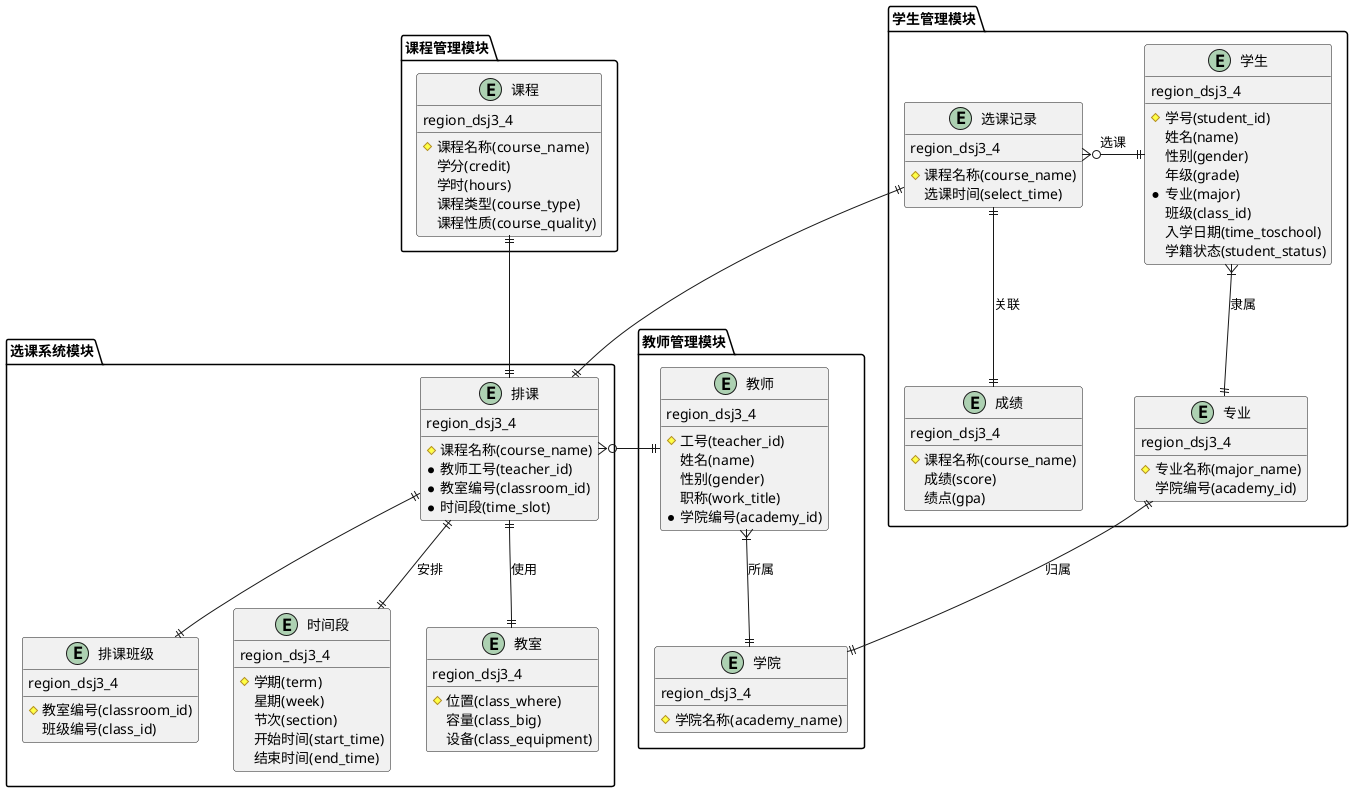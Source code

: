 @startuml
' skinparam {
'     defaultFontName "宋体"
'     entityBorderColor #333333
'     entityBackgroundColor #F8F9FA
'     classAttributeIconSize 0
'     linetype ortho
' }

package "学生管理模块" {
    entity 学生 {
        # 学号(student_id)
        姓名(name)
        性别(gender)
        年级(grade)
        * 专业(major)
        班级(class_id)
        入学日期(time_toschool)
        学籍状态(student_status)
        region_dsj3_4
    }

    entity 专业 {
        # 专业名称(major_name)
        学院编号(academy_id)
        region_dsj3_4
    }

    entity 成绩 {
        # 课程名称(course_name)
        成绩(score)
        绩点(gpa)
        region_dsj3_4
    }

    entity 选课记录 {
        # 课程名称(course_name)
        选课时间(select_time)
        region_dsj3_4
    }
}

package "教师管理模块" {
    entity 教师 {
        # 工号(teacher_id)
        姓名(name)
        性别(gender)
        职称(work_title)
        * 学院编号(academy_id)
        region_dsj3_4
    }

    entity 学院 {
        # 学院名称(academy_name)
        region_dsj3_4
    }
}

package "课程管理模块" {
    entity 课程 {
        # 课程名称(course_name)
        学分(credit)
        学时(hours)
        课程类型(course_type)
        课程性质(course_quality)
        region_dsj3_4
    }
}

package "选课系统模块" {
    entity 排课 {
        # 课程名称(course_name)
        * 教师工号(teacher_id)
        * 教室编号(classroom_id)
        * 时间段(time_slot)
        region_dsj3_4
    }

    entity 时间段 {
        # 学期(term)
        星期(week)
        节次(section)
        开始时间(start_time)
        结束时间(end_time)
        region_dsj3_4
    }

    entity 教室 {
        # 位置(class_where)
        容量(class_big)
        设备(class_equipment)
        region_dsj3_4
    }

    entity 排课班级 {
        # 教室编号(classroom_id)
        班级编号(class_id)
        region_dsj3_4
    }
}

学生 ||-o{ 选课记录 : "选课"
学生 }|--|| 专业 : "隶属"
专业 ||--|| 学院 : "归属"

教师 ||-o{ 排课
教师 }|--|| 学院 : "所属"

课程 ||--|| 排课 

排课 ||--|| 排课班级
排课 ||--|| 教室 : "使用"
排课 ||--|| 时间段 : "安排"

选课记录 ||--|| 排课
选课记录 ||--|| 成绩 : "关联"

@enduml